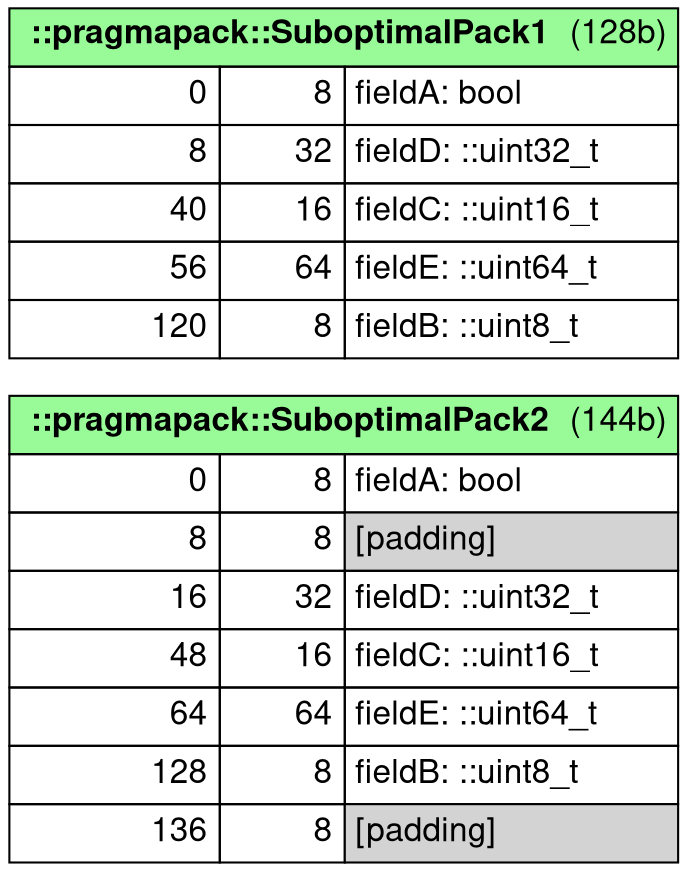 digraph memory_layout {

fontname="Helvetica,Arial,sans-serif"
node [fontname="Helvetica,Arial,sans-serif"]
edge [fontname="Helvetica,Arial,sans-serif"]

graph [
    rankdir = "LR"
];
node [
    fontsize = "16"
    shape = "record"
];

ranksep = 2


# items subgraph
{

    "-pragmapack-SuboptimalPack2" [
        shape=plain
        label=
        <<table border="0" cellborder="1" cellspacing="0" cellpadding="4">
            <tr> <td colspan="3" bgcolor="PaleGreen" port='-1'> <b>::pragmapack::SuboptimalPack2</b>  (144b)</td> </tr>
            <tr> <td align="right" port='in_0'>0</td> <td align="right">8</td> <td align="left" port='out_0'>fieldA: bool</td> </tr>
            <tr> <td align="right" port='in_1'>8</td> <td align="right">8</td> <td align="left" bgcolor='lightgray' port='out_1'>[padding]</td> </tr>
            <tr> <td align="right" port='in_2'>16</td> <td align="right">32</td> <td align="left" port='out_2'>fieldD: ::uint32_t</td> </tr>
            <tr> <td align="right" port='in_3'>48</td> <td align="right">16</td> <td align="left" port='out_3'>fieldC: ::uint16_t</td> </tr>
            <tr> <td align="right" port='in_4'>64</td> <td align="right">64</td> <td align="left" port='out_4'>fieldE: ::uint64_t</td> </tr>
            <tr> <td align="right" port='in_5'>128</td> <td align="right">8</td> <td align="left" port='out_5'>fieldB: ::uint8_t</td> </tr>
            <tr> <td align="right" port='in_6'>136</td> <td align="right">8</td> <td align="left" bgcolor='lightgray' port='out_6'>[padding]</td> </tr>
        </table>>
    ]

    "-pragmapack-SuboptimalPack1" [
        shape=plain
        label=
        <<table border="0" cellborder="1" cellspacing="0" cellpadding="4">
            <tr> <td colspan="3" bgcolor="PaleGreen" port='-1'> <b>::pragmapack::SuboptimalPack1</b>  (128b)</td> </tr>
            <tr> <td align="right" port='in_0'>0</td> <td align="right">8</td> <td align="left" port='out_0'>fieldA: bool</td> </tr>
            <tr> <td align="right" port='in_1'>8</td> <td align="right">32</td> <td align="left" port='out_1'>fieldD: ::uint32_t</td> </tr>
            <tr> <td align="right" port='in_2'>40</td> <td align="right">16</td> <td align="left" port='out_2'>fieldC: ::uint16_t</td> </tr>
            <tr> <td align="right" port='in_3'>56</td> <td align="right">64</td> <td align="left" port='out_3'>fieldE: ::uint64_t</td> </tr>
            <tr> <td align="right" port='in_4'>120</td> <td align="right">8</td> <td align="left" port='out_4'>fieldB: ::uint8_t</td> </tr>
        </table>>
    ]



}  # end of items subgraph

}  # end of graph
